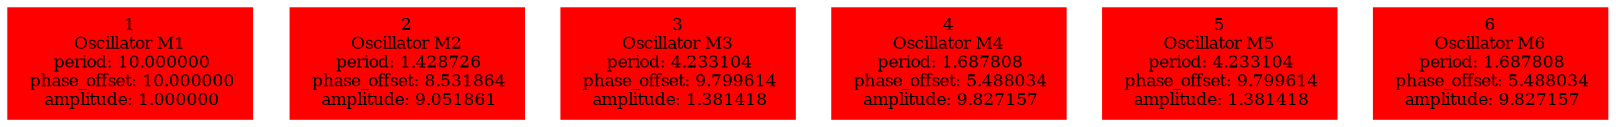  digraph g{ forcelabels=true;
1 [label=<1<BR />Oscillator M1<BR /> period: 10.000000<BR /> phase_offset: 10.000000<BR /> amplitude: 1.000000>, shape=box,color=red,style=filled,fontsize=8];2 [label=<2<BR />Oscillator M2<BR /> period: 1.428726<BR /> phase_offset: 8.531864<BR /> amplitude: 9.051861>, shape=box,color=red,style=filled,fontsize=8];3 [label=<3<BR />Oscillator M3<BR /> period: 4.233104<BR /> phase_offset: 9.799614<BR /> amplitude: 1.381418>, shape=box,color=red,style=filled,fontsize=8];4 [label=<4<BR />Oscillator M4<BR /> period: 1.687808<BR /> phase_offset: 5.488034<BR /> amplitude: 9.827157>, shape=box,color=red,style=filled,fontsize=8];5 [label=<5<BR />Oscillator M5<BR /> period: 4.233104<BR /> phase_offset: 9.799614<BR /> amplitude: 1.381418>, shape=box,color=red,style=filled,fontsize=8];6 [label=<6<BR />Oscillator M6<BR /> period: 1.687808<BR /> phase_offset: 5.488034<BR /> amplitude: 9.827157>, shape=box,color=red,style=filled,fontsize=8]; }
